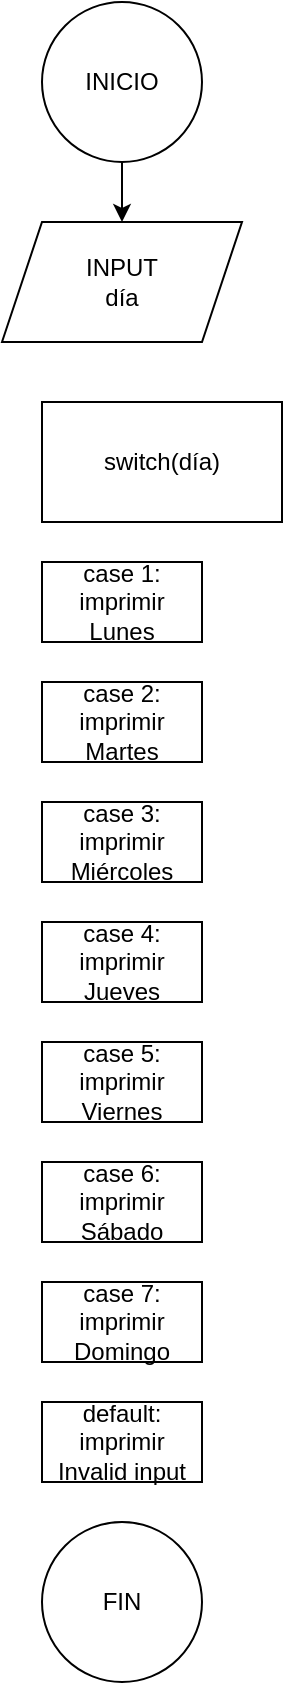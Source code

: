 <mxfile version="24.3.1" type="google">
  <diagram name="Ejercicio 6" id="Nr4L_uDCZGbhjKQfmc-h">
    <mxGraphModel grid="1" page="1" gridSize="10" guides="1" tooltips="1" connect="1" arrows="1" fold="1" pageScale="1" pageWidth="827" pageHeight="1169" math="0" shadow="0">
      <root>
        <mxCell id="0" />
        <mxCell id="1" parent="0" />
        <mxCell id="CNzCqum64-IxNHnGtIyT-3" value="" style="edgeStyle=orthogonalEdgeStyle;rounded=0;orthogonalLoop=1;jettySize=auto;html=1;" edge="1" parent="1" source="CNzCqum64-IxNHnGtIyT-1" target="CNzCqum64-IxNHnGtIyT-2">
          <mxGeometry relative="1" as="geometry" />
        </mxCell>
        <mxCell id="CNzCqum64-IxNHnGtIyT-1" value="INICIO" style="ellipse;whiteSpace=wrap;html=1;" vertex="1" parent="1">
          <mxGeometry x="310" y="30" width="80" height="80" as="geometry" />
        </mxCell>
        <mxCell id="CNzCqum64-IxNHnGtIyT-2" value="INPUT&lt;div&gt;día&lt;/div&gt;" style="shape=parallelogram;perimeter=parallelogramPerimeter;whiteSpace=wrap;html=1;fixedSize=1;" vertex="1" parent="1">
          <mxGeometry x="290" y="140" width="120" height="60" as="geometry" />
        </mxCell>
        <mxCell id="CNzCqum64-IxNHnGtIyT-4" value="switch(día)" style="whiteSpace=wrap;html=1;" vertex="1" parent="1">
          <mxGeometry x="310" y="230" width="120" height="60" as="geometry" />
        </mxCell>
        <mxCell id="CNzCqum64-IxNHnGtIyT-6" value="case 1: imprimir Lunes" style="whiteSpace=wrap;html=1;" vertex="1" parent="1">
          <mxGeometry x="310" y="310" width="80" height="40" as="geometry" />
        </mxCell>
        <mxCell id="CNzCqum64-IxNHnGtIyT-8" value="case 2: imprimir Martes" style="whiteSpace=wrap;html=1;" vertex="1" parent="1">
          <mxGeometry x="310" y="370" width="80" height="40" as="geometry" />
        </mxCell>
        <mxCell id="CNzCqum64-IxNHnGtIyT-10" value="case 3: imprimir Miércoles" style="whiteSpace=wrap;html=1;" vertex="1" parent="1">
          <mxGeometry x="310" y="430" width="80" height="40" as="geometry" />
        </mxCell>
        <mxCell id="CNzCqum64-IxNHnGtIyT-12" value="case 4: imprimir Jueves" style="whiteSpace=wrap;html=1;" vertex="1" parent="1">
          <mxGeometry x="310" y="490" width="80" height="40" as="geometry" />
        </mxCell>
        <mxCell id="CNzCqum64-IxNHnGtIyT-14" value="case 5: imprimir Viernes" style="whiteSpace=wrap;html=1;" vertex="1" parent="1">
          <mxGeometry x="310" y="550" width="80" height="40" as="geometry" />
        </mxCell>
        <mxCell id="CNzCqum64-IxNHnGtIyT-16" value="case 6: imprimir Sábado" style="whiteSpace=wrap;html=1;" vertex="1" parent="1">
          <mxGeometry x="310" y="610" width="80" height="40" as="geometry" />
        </mxCell>
        <mxCell id="CNzCqum64-IxNHnGtIyT-18" value="case 7: imprimir Domingo" style="whiteSpace=wrap;html=1;" vertex="1" parent="1">
          <mxGeometry x="310" y="670" width="80" height="40" as="geometry" />
        </mxCell>
        <mxCell id="CNzCqum64-IxNHnGtIyT-20" value="default: imprimir Invalid input" style="whiteSpace=wrap;html=1;" vertex="1" parent="1">
          <mxGeometry x="310" y="730" width="80" height="40" as="geometry" />
        </mxCell>
        <mxCell id="CNzCqum64-IxNHnGtIyT-22" value="FIN" style="ellipse;whiteSpace=wrap;html=1;" vertex="1" parent="1">
          <mxGeometry x="310" y="790" width="80" height="80" as="geometry" />
        </mxCell>
      </root>
    </mxGraphModel>
  </diagram>
</mxfile>

